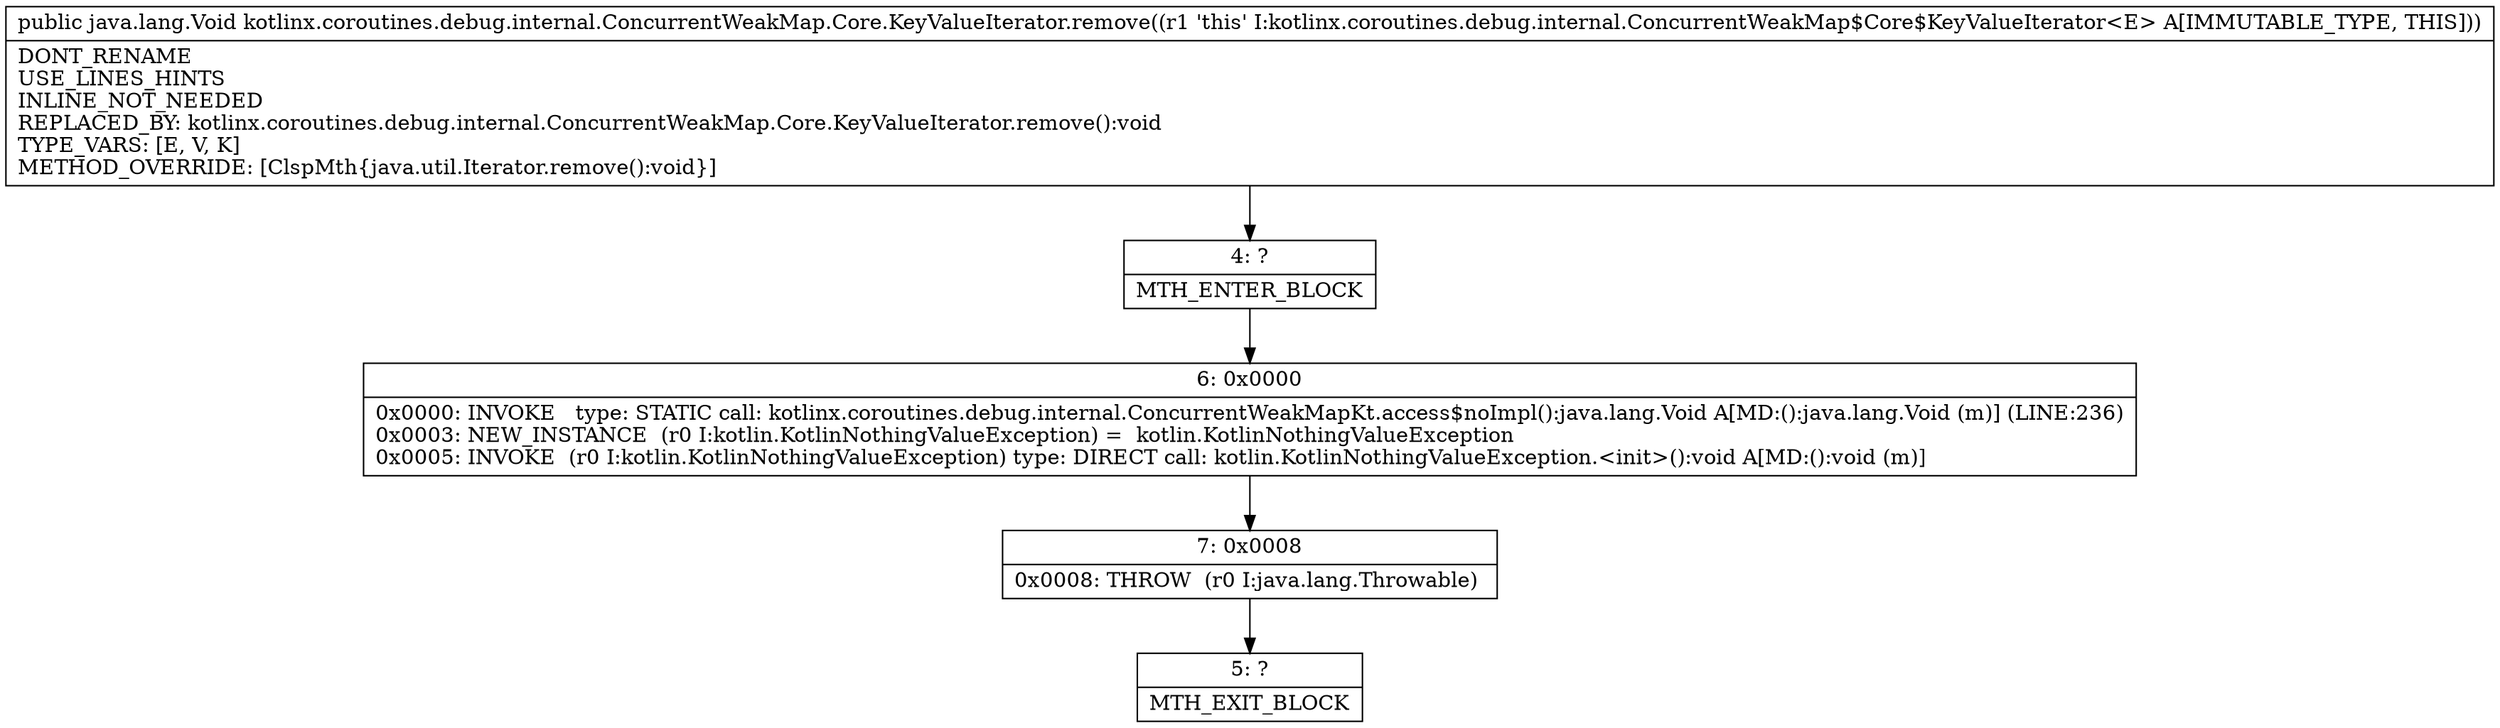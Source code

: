 digraph "CFG forkotlinx.coroutines.debug.internal.ConcurrentWeakMap.Core.KeyValueIterator.remove()Ljava\/lang\/Void;" {
Node_4 [shape=record,label="{4\:\ ?|MTH_ENTER_BLOCK\l}"];
Node_6 [shape=record,label="{6\:\ 0x0000|0x0000: INVOKE   type: STATIC call: kotlinx.coroutines.debug.internal.ConcurrentWeakMapKt.access$noImpl():java.lang.Void A[MD:():java.lang.Void (m)] (LINE:236)\l0x0003: NEW_INSTANCE  (r0 I:kotlin.KotlinNothingValueException) =  kotlin.KotlinNothingValueException \l0x0005: INVOKE  (r0 I:kotlin.KotlinNothingValueException) type: DIRECT call: kotlin.KotlinNothingValueException.\<init\>():void A[MD:():void (m)]\l}"];
Node_7 [shape=record,label="{7\:\ 0x0008|0x0008: THROW  (r0 I:java.lang.Throwable) \l}"];
Node_5 [shape=record,label="{5\:\ ?|MTH_EXIT_BLOCK\l}"];
MethodNode[shape=record,label="{public java.lang.Void kotlinx.coroutines.debug.internal.ConcurrentWeakMap.Core.KeyValueIterator.remove((r1 'this' I:kotlinx.coroutines.debug.internal.ConcurrentWeakMap$Core$KeyValueIterator\<E\> A[IMMUTABLE_TYPE, THIS]))  | DONT_RENAME\lUSE_LINES_HINTS\lINLINE_NOT_NEEDED\lREPLACED_BY: kotlinx.coroutines.debug.internal.ConcurrentWeakMap.Core.KeyValueIterator.remove():void\lTYPE_VARS: [E, V, K]\lMETHOD_OVERRIDE: [ClspMth\{java.util.Iterator.remove():void\}]\l}"];
MethodNode -> Node_4;Node_4 -> Node_6;
Node_6 -> Node_7;
Node_7 -> Node_5;
}

